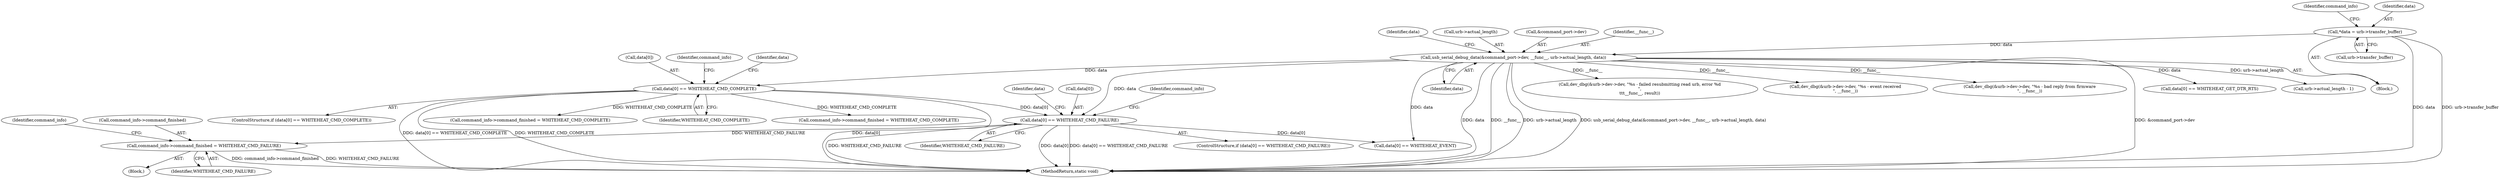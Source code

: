 digraph "0_linux_6817ae225cd650fb1c3295d769298c38b1eba818@pointer" {
"1000207" [label="(Call,command_info->command_finished = WHITEHEAT_CMD_FAILURE)"];
"1000201" [label="(Call,data[0] == WHITEHEAT_CMD_FAILURE)"];
"1000183" [label="(Call,data[0] == WHITEHEAT_CMD_COMPLETE)"];
"1000172" [label="(Call,usb_serial_debug_data(&command_port->dev, __func__, urb->actual_length, data))"];
"1000119" [label="(Call,*data = urb->transfer_buffer)"];
"1000208" [label="(Call,command_info->command_finished)"];
"1000200" [label="(ControlStructure,if (data[0] == WHITEHEAT_CMD_FAILURE))"];
"1000201" [label="(Call,data[0] == WHITEHEAT_CMD_FAILURE)"];
"1000284" [label="(Call,dev_dbg(&urb->dev->dev, \"%s - failed resubmitting read urb, error %d\n\",\n\t\t\t__func__, result))"];
"1000185" [label="(Identifier,data)"];
"1000181" [label="(Identifier,data)"];
"1000126" [label="(Identifier,command_info)"];
"1000178" [label="(Call,urb->actual_length)"];
"1000184" [label="(Call,data[0])"];
"1000191" [label="(Identifier,command_info)"];
"1000225" [label="(Call,dev_dbg(&urb->dev->dev, \"%s - event received\n\", __func__))"];
"1000183" [label="(Call,data[0] == WHITEHEAT_CMD_COMPLETE)"];
"1000206" [label="(Block,)"];
"1000207" [label="(Call,command_info->command_finished = WHITEHEAT_CMD_FAILURE)"];
"1000255" [label="(Call,command_info->command_finished = WHITEHEAT_CMD_COMPLETE)"];
"1000187" [label="(Identifier,WHITEHEAT_CMD_COMPLETE)"];
"1000119" [label="(Call,*data = urb->transfer_buffer)"];
"1000205" [label="(Identifier,WHITEHEAT_CMD_FAILURE)"];
"1000202" [label="(Call,data[0])"];
"1000219" [label="(Call,data[0] == WHITEHEAT_EVENT)"];
"1000172" [label="(Call,usb_serial_debug_data(&command_port->dev, __func__, urb->actual_length, data))"];
"1000209" [label="(Identifier,command_info)"];
"1000221" [label="(Identifier,data)"];
"1000203" [label="(Identifier,data)"];
"1000266" [label="(Call,dev_dbg(&urb->dev->dev, \"%s - bad reply from firmware\n\", __func__))"];
"1000215" [label="(Identifier,command_info)"];
"1000211" [label="(Identifier,WHITEHEAT_CMD_FAILURE)"];
"1000173" [label="(Call,&command_port->dev)"];
"1000104" [label="(Block,)"];
"1000236" [label="(Call,data[0] == WHITEHEAT_GET_DTR_RTS)"];
"1000177" [label="(Identifier,__func__)"];
"1000294" [label="(MethodReturn,static void)"];
"1000189" [label="(Call,command_info->command_finished = WHITEHEAT_CMD_COMPLETE)"];
"1000121" [label="(Call,urb->transfer_buffer)"];
"1000250" [label="(Call,urb->actual_length - 1)"];
"1000182" [label="(ControlStructure,if (data[0] == WHITEHEAT_CMD_COMPLETE))"];
"1000120" [label="(Identifier,data)"];
"1000207" -> "1000206"  [label="AST: "];
"1000207" -> "1000211"  [label="CFG: "];
"1000208" -> "1000207"  [label="AST: "];
"1000211" -> "1000207"  [label="AST: "];
"1000215" -> "1000207"  [label="CFG: "];
"1000207" -> "1000294"  [label="DDG: command_info->command_finished"];
"1000207" -> "1000294"  [label="DDG: WHITEHEAT_CMD_FAILURE"];
"1000201" -> "1000207"  [label="DDG: WHITEHEAT_CMD_FAILURE"];
"1000201" -> "1000200"  [label="AST: "];
"1000201" -> "1000205"  [label="CFG: "];
"1000202" -> "1000201"  [label="AST: "];
"1000205" -> "1000201"  [label="AST: "];
"1000209" -> "1000201"  [label="CFG: "];
"1000221" -> "1000201"  [label="CFG: "];
"1000201" -> "1000294"  [label="DDG: data[0] == WHITEHEAT_CMD_FAILURE"];
"1000201" -> "1000294"  [label="DDG: WHITEHEAT_CMD_FAILURE"];
"1000201" -> "1000294"  [label="DDG: data[0]"];
"1000183" -> "1000201"  [label="DDG: data[0]"];
"1000172" -> "1000201"  [label="DDG: data"];
"1000201" -> "1000219"  [label="DDG: data[0]"];
"1000183" -> "1000182"  [label="AST: "];
"1000183" -> "1000187"  [label="CFG: "];
"1000184" -> "1000183"  [label="AST: "];
"1000187" -> "1000183"  [label="AST: "];
"1000191" -> "1000183"  [label="CFG: "];
"1000203" -> "1000183"  [label="CFG: "];
"1000183" -> "1000294"  [label="DDG: WHITEHEAT_CMD_COMPLETE"];
"1000183" -> "1000294"  [label="DDG: data[0]"];
"1000183" -> "1000294"  [label="DDG: data[0] == WHITEHEAT_CMD_COMPLETE"];
"1000172" -> "1000183"  [label="DDG: data"];
"1000183" -> "1000189"  [label="DDG: WHITEHEAT_CMD_COMPLETE"];
"1000183" -> "1000255"  [label="DDG: WHITEHEAT_CMD_COMPLETE"];
"1000172" -> "1000104"  [label="AST: "];
"1000172" -> "1000181"  [label="CFG: "];
"1000173" -> "1000172"  [label="AST: "];
"1000177" -> "1000172"  [label="AST: "];
"1000178" -> "1000172"  [label="AST: "];
"1000181" -> "1000172"  [label="AST: "];
"1000185" -> "1000172"  [label="CFG: "];
"1000172" -> "1000294"  [label="DDG: data"];
"1000172" -> "1000294"  [label="DDG: __func__"];
"1000172" -> "1000294"  [label="DDG: urb->actual_length"];
"1000172" -> "1000294"  [label="DDG: usb_serial_debug_data(&command_port->dev, __func__, urb->actual_length, data)"];
"1000172" -> "1000294"  [label="DDG: &command_port->dev"];
"1000119" -> "1000172"  [label="DDG: data"];
"1000172" -> "1000219"  [label="DDG: data"];
"1000172" -> "1000225"  [label="DDG: __func__"];
"1000172" -> "1000236"  [label="DDG: data"];
"1000172" -> "1000250"  [label="DDG: urb->actual_length"];
"1000172" -> "1000266"  [label="DDG: __func__"];
"1000172" -> "1000284"  [label="DDG: __func__"];
"1000119" -> "1000104"  [label="AST: "];
"1000119" -> "1000121"  [label="CFG: "];
"1000120" -> "1000119"  [label="AST: "];
"1000121" -> "1000119"  [label="AST: "];
"1000126" -> "1000119"  [label="CFG: "];
"1000119" -> "1000294"  [label="DDG: urb->transfer_buffer"];
"1000119" -> "1000294"  [label="DDG: data"];
}
